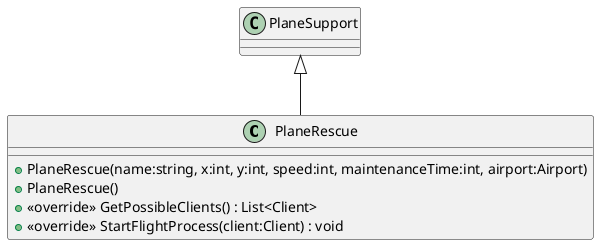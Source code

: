 @startuml
class PlaneRescue {
    + PlaneRescue(name:string, x:int, y:int, speed:int, maintenanceTime:int, airport:Airport)
    + PlaneRescue()
    + <<override>> GetPossibleClients() : List<Client>
    + <<override>> StartFlightProcess(client:Client) : void
}
PlaneSupport <|-- PlaneRescue
@enduml
